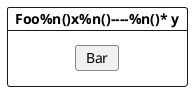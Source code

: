 {
  "sha1": "ew8mwu2hpm3tkjtrmnmkn6he6qt1id6",
  "insertion": {
    "when": "2025-05-14T17:43:58.749Z",
    "url": "https://github.com/plantuml/plantuml/issues/1474",
    "user": "The-Lum"
  }
}
@startuml
card "Foo%n()x%n()----%n()* y" as Foo {
  card Bar
}
@enduml
